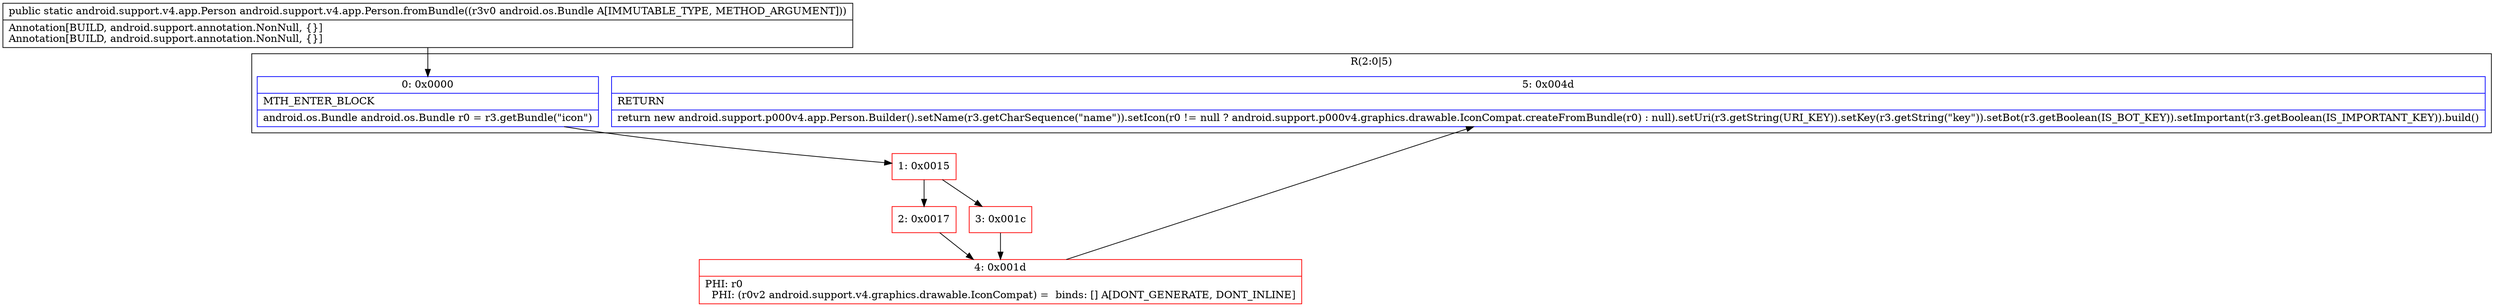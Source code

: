 digraph "CFG forandroid.support.v4.app.Person.fromBundle(Landroid\/os\/Bundle;)Landroid\/support\/v4\/app\/Person;" {
subgraph cluster_Region_956463525 {
label = "R(2:0|5)";
node [shape=record,color=blue];
Node_0 [shape=record,label="{0\:\ 0x0000|MTH_ENTER_BLOCK\l|android.os.Bundle android.os.Bundle r0 = r3.getBundle(\"icon\")\l}"];
Node_5 [shape=record,label="{5\:\ 0x004d|RETURN\l|return new android.support.p000v4.app.Person.Builder().setName(r3.getCharSequence(\"name\")).setIcon(r0 != null ? android.support.p000v4.graphics.drawable.IconCompat.createFromBundle(r0) : null).setUri(r3.getString(URI_KEY)).setKey(r3.getString(\"key\")).setBot(r3.getBoolean(IS_BOT_KEY)).setImportant(r3.getBoolean(IS_IMPORTANT_KEY)).build()\l}"];
}
Node_1 [shape=record,color=red,label="{1\:\ 0x0015}"];
Node_2 [shape=record,color=red,label="{2\:\ 0x0017}"];
Node_3 [shape=record,color=red,label="{3\:\ 0x001c}"];
Node_4 [shape=record,color=red,label="{4\:\ 0x001d|PHI: r0 \l  PHI: (r0v2 android.support.v4.graphics.drawable.IconCompat) =  binds: [] A[DONT_GENERATE, DONT_INLINE]\l}"];
MethodNode[shape=record,label="{public static android.support.v4.app.Person android.support.v4.app.Person.fromBundle((r3v0 android.os.Bundle A[IMMUTABLE_TYPE, METHOD_ARGUMENT]))  | Annotation[BUILD, android.support.annotation.NonNull, \{\}]\lAnnotation[BUILD, android.support.annotation.NonNull, \{\}]\l}"];
MethodNode -> Node_0;
Node_0 -> Node_1;
Node_1 -> Node_2;
Node_1 -> Node_3;
Node_2 -> Node_4;
Node_3 -> Node_4;
Node_4 -> Node_5;
}

